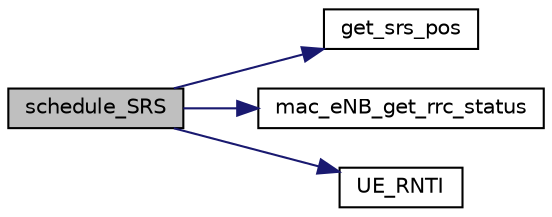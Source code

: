 digraph "schedule_SRS"
{
 // LATEX_PDF_SIZE
  edge [fontname="Helvetica",fontsize="10",labelfontname="Helvetica",labelfontsize="10"];
  node [fontname="Helvetica",fontsize="10",shape=record];
  rankdir="LR";
  Node1 [label="schedule_SRS",height=0.2,width=0.4,color="black", fillcolor="grey75", style="filled", fontcolor="black",tooltip=" "];
  Node1 -> Node2 [color="midnightblue",fontsize="10",style="solid",fontname="Helvetica"];
  Node2 [label="get_srs_pos",height=0.2,width=0.4,color="black", fillcolor="white", style="filled",URL="$group____mac.html#ga5437592971178dbc4143e3733dfc9c10",tooltip=" "];
  Node1 -> Node3 [color="midnightblue",fontsize="10",style="solid",fontname="Helvetica"];
  Node3 [label="mac_eNB_get_rrc_status",height=0.2,width=0.4,color="black", fillcolor="white", style="filled",URL="$group____rrc.html#ga924d14199b132512e86d4fec21b50253",tooltip=" "];
  Node1 -> Node4 [color="midnightblue",fontsize="10",style="solid",fontname="Helvetica"];
  Node4 [label="UE_RNTI",height=0.2,width=0.4,color="black", fillcolor="white", style="filled",URL="$group____mac.html#gab1357b72b8008581c108de6f662a3ca8",tooltip=" "];
}
